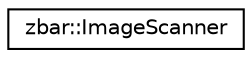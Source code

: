 digraph G
{
  edge [fontname="Helvetica",fontsize="10",labelfontname="Helvetica",labelfontsize="10"];
  node [fontname="Helvetica",fontsize="10",shape=record];
  rankdir=LR;
  Node1 [label="zbar::ImageScanner",height=0.2,width=0.4,color="black", fillcolor="white", style="filled",URL="$classzbar_1_1_image_scanner.html"];
}
